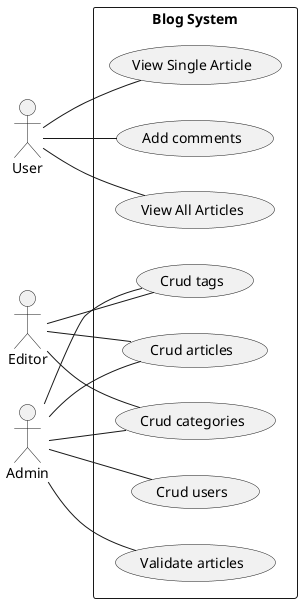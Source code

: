 @startuml

left to right direction
actor User as user
actor Editor as editor
actor Admin as admin

rectangle "Blog System" {
    usecase "View All Articles" as UC_ViewArticles
    usecase "View Single Article" as UC_ViewArticle
    usecase "Add comments" as UC_AddComments

    usecase "Crud articles" as UC_CrudArticles
    usecase "Crud categories" as UC_CrudCategories
    usecase "Crud tags" as UC_CrudTags

    usecase "Crud users" as UC_CrudUsers
    usecase "Validate articles" as UC_ValidateArticles

}


user -- UC_ViewArticle
user -- UC_ViewArticles
user -- UC_AddComments

editor -- UC_CrudArticles
editor -- UC_CrudCategories
editor -- UC_CrudTags


admin -- UC_CrudArticles
admin -- UC_CrudCategories
admin -- UC_CrudTags
admin -- UC_CrudUsers
admin -- UC_ValidateArticles


@enduml
